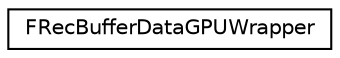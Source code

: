 digraph "Graphical Class Hierarchy"
{
  edge [fontname="Helvetica",fontsize="10",labelfontname="Helvetica",labelfontsize="10"];
  node [fontname="Helvetica",fontsize="10",shape=record];
  rankdir="LR";
  Node0 [label="FRecBufferDataGPUWrapper",height=0.2,width=0.4,color="black", fillcolor="white", style="filled",URL="$structFRecBufferDataGPUWrapper.html"];
}
